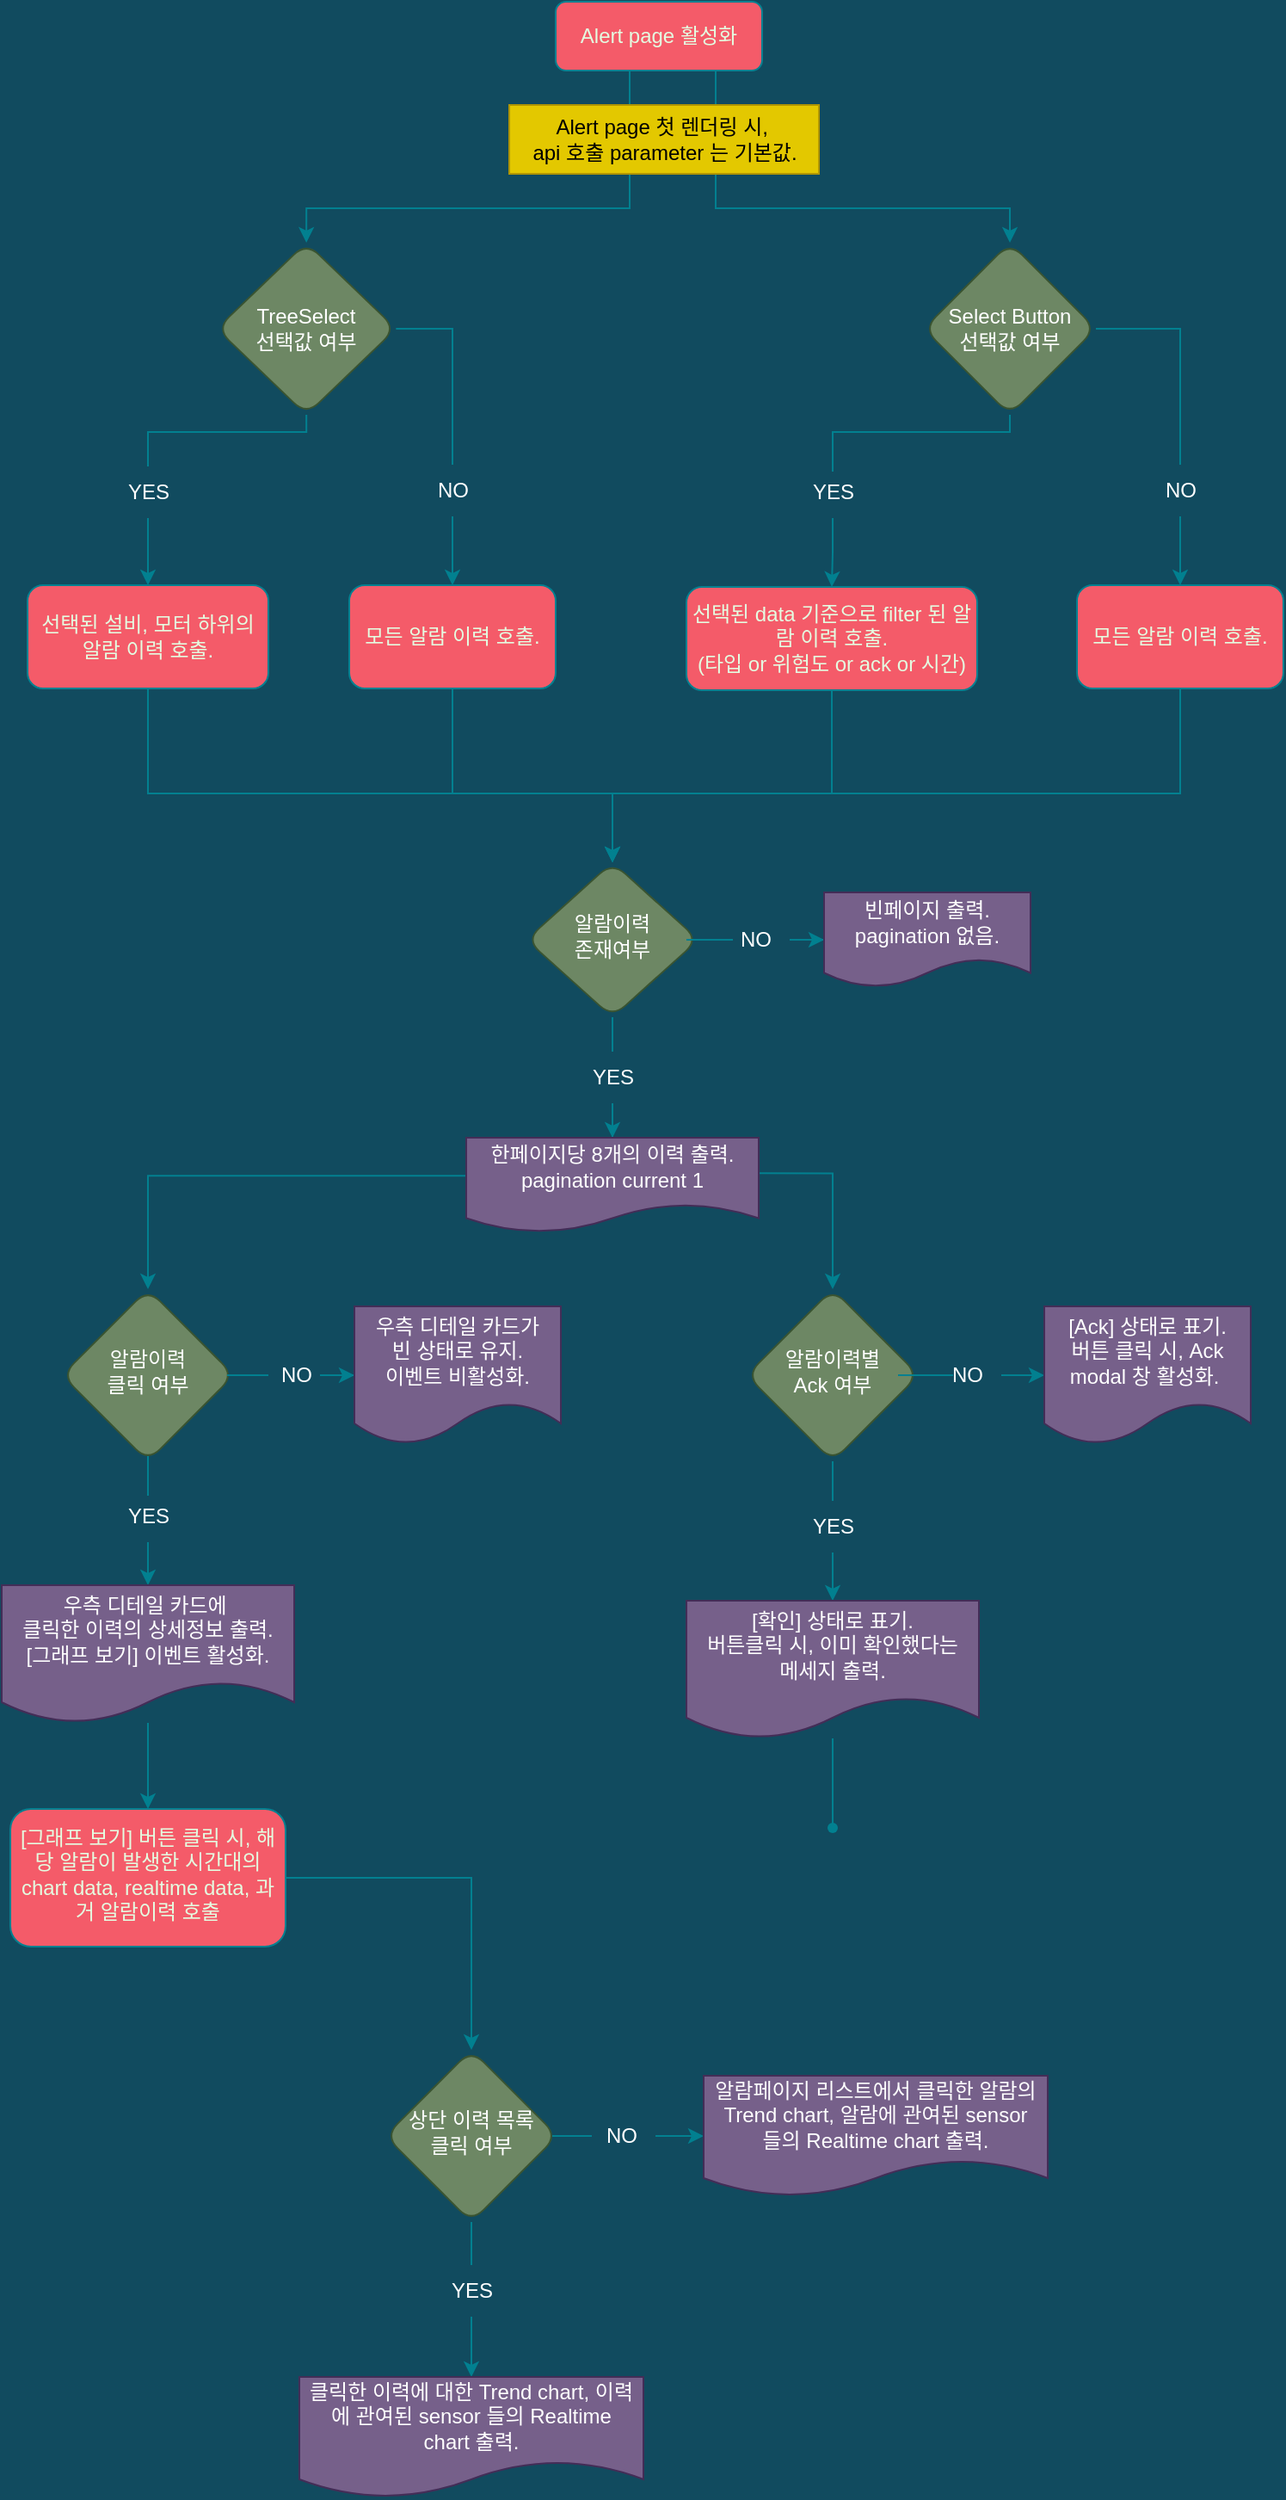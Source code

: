 <mxfile version="20.6.0" type="github">
  <diagram id="C5RBs43oDa-KdzZeNtuy" name="Page-1">
    <mxGraphModel dx="2858" dy="1134" grid="1" gridSize="10" guides="1" tooltips="1" connect="1" arrows="1" fold="1" page="1" pageScale="1" pageWidth="827" pageHeight="1169" background="#114B5F" math="0" shadow="0">
      <root>
        <mxCell id="WIyWlLk6GJQsqaUBKTNV-0" />
        <mxCell id="WIyWlLk6GJQsqaUBKTNV-1" parent="WIyWlLk6GJQsqaUBKTNV-0" />
        <mxCell id="7zjRcnEj8naGAS1KM2nz-27" style="edgeStyle=orthogonalEdgeStyle;rounded=0;orthogonalLoop=1;jettySize=auto;html=1;exitX=0.75;exitY=1;exitDx=0;exitDy=0;entryX=0.5;entryY=0;entryDx=0;entryDy=0;strokeColor=#028090;fontColor=#FFFFFF;endArrow=classic;endFill=1;fillColor=#F45B69;" edge="1" parent="WIyWlLk6GJQsqaUBKTNV-1" source="WIyWlLk6GJQsqaUBKTNV-3" target="7zjRcnEj8naGAS1KM2nz-22">
          <mxGeometry relative="1" as="geometry">
            <Array as="points">
              <mxPoint x="-380" y="60" />
              <mxPoint x="-380" y="140" />
              <mxPoint x="-209" y="140" />
            </Array>
          </mxGeometry>
        </mxCell>
        <mxCell id="7zjRcnEj8naGAS1KM2nz-28" style="edgeStyle=orthogonalEdgeStyle;rounded=0;orthogonalLoop=1;jettySize=auto;html=1;exitX=0.25;exitY=1;exitDx=0;exitDy=0;entryX=0.5;entryY=0;entryDx=0;entryDy=0;strokeColor=#028090;fontColor=#FFFFFF;endArrow=classic;endFill=1;fillColor=#F45B69;" edge="1" parent="WIyWlLk6GJQsqaUBKTNV-1" source="WIyWlLk6GJQsqaUBKTNV-3" target="7zjRcnEj8naGAS1KM2nz-4">
          <mxGeometry relative="1" as="geometry">
            <Array as="points">
              <mxPoint x="-443" y="50" />
              <mxPoint x="-430" y="50" />
              <mxPoint x="-430" y="140" />
              <mxPoint x="-618" y="140" />
            </Array>
          </mxGeometry>
        </mxCell>
        <mxCell id="WIyWlLk6GJQsqaUBKTNV-3" value="Alert page 활성화" style="rounded=1;whiteSpace=wrap;html=1;fontSize=12;glass=0;strokeWidth=1;shadow=0;fillColor=#F45B69;strokeColor=#028090;fontColor=#E4FDE1;" parent="WIyWlLk6GJQsqaUBKTNV-1" vertex="1">
          <mxGeometry x="-473" y="20" width="120" height="40" as="geometry" />
        </mxCell>
        <mxCell id="7zjRcnEj8naGAS1KM2nz-73" value="" style="edgeStyle=orthogonalEdgeStyle;rounded=0;orthogonalLoop=1;jettySize=auto;html=1;strokeColor=#028090;fontColor=#FFFFFF;endArrow=classic;endFill=1;fillColor=#F45B69;startArrow=none;" edge="1" parent="WIyWlLk6GJQsqaUBKTNV-1" source="7zjRcnEj8naGAS1KM2nz-74" target="7zjRcnEj8naGAS1KM2nz-72">
          <mxGeometry relative="1" as="geometry" />
        </mxCell>
        <mxCell id="7zjRcnEj8naGAS1KM2nz-77" value="" style="edgeStyle=orthogonalEdgeStyle;rounded=0;orthogonalLoop=1;jettySize=auto;html=1;strokeColor=#028090;fontColor=#FFFFFF;endArrow=classic;endFill=1;fillColor=#F45B69;startArrow=none;" edge="1" parent="WIyWlLk6GJQsqaUBKTNV-1" source="7zjRcnEj8naGAS1KM2nz-78" target="7zjRcnEj8naGAS1KM2nz-76">
          <mxGeometry relative="1" as="geometry" />
        </mxCell>
        <mxCell id="WIyWlLk6GJQsqaUBKTNV-6" value="알람이력&lt;br&gt;존재여부" style="rhombus;whiteSpace=wrap;html=1;shadow=0;fontFamily=Helvetica;fontSize=12;align=center;strokeWidth=1;spacing=6;spacingTop=-4;fillColor=#6d8764;strokeColor=#3A5431;fontColor=#ffffff;rounded=1;" parent="WIyWlLk6GJQsqaUBKTNV-1" vertex="1">
          <mxGeometry x="-490" y="520" width="100" height="90" as="geometry" />
        </mxCell>
        <mxCell id="7zjRcnEj8naGAS1KM2nz-63" value="" style="edgeStyle=orthogonalEdgeStyle;rounded=0;orthogonalLoop=1;jettySize=auto;html=1;strokeColor=#028090;fontColor=#FFFFFF;endArrow=classic;endFill=1;fillColor=#F45B69;exitX=0.998;exitY=0.376;exitDx=0;exitDy=0;exitPerimeter=0;" edge="1" parent="WIyWlLk6GJQsqaUBKTNV-1" source="7zjRcnEj8naGAS1KM2nz-76" target="7zjRcnEj8naGAS1KM2nz-62">
          <mxGeometry relative="1" as="geometry">
            <mxPoint x="-440" y="724" as="sourcePoint" />
          </mxGeometry>
        </mxCell>
        <mxCell id="7zjRcnEj8naGAS1KM2nz-10" value="" style="edgeStyle=orthogonalEdgeStyle;rounded=0;orthogonalLoop=1;jettySize=auto;html=1;strokeColor=#028090;fontColor=#FFFFFF;fillColor=#F45B69;entryX=0.5;entryY=0;entryDx=0;entryDy=0;exitX=0.5;exitY=1;exitDx=0;exitDy=0;startArrow=none;" edge="1" parent="WIyWlLk6GJQsqaUBKTNV-1" source="7zjRcnEj8naGAS1KM2nz-11" target="7zjRcnEj8naGAS1KM2nz-9">
          <mxGeometry relative="1" as="geometry">
            <mxPoint x="-396" y="647.0" as="targetPoint" />
          </mxGeometry>
        </mxCell>
        <mxCell id="7zjRcnEj8naGAS1KM2nz-4" value="TreeSelect&lt;br&gt;선택값 여부" style="rhombus;whiteSpace=wrap;html=1;fillColor=#6d8764;strokeColor=#3A5431;fontColor=#ffffff;rounded=1;glass=0;strokeWidth=1;shadow=0;aspect=fixed;" vertex="1" parent="WIyWlLk6GJQsqaUBKTNV-1">
          <mxGeometry x="-670" y="160" width="104.17" height="100" as="geometry" />
        </mxCell>
        <mxCell id="7zjRcnEj8naGAS1KM2nz-55" style="edgeStyle=orthogonalEdgeStyle;rounded=0;orthogonalLoop=1;jettySize=auto;html=1;exitX=0.5;exitY=1;exitDx=0;exitDy=0;strokeColor=#028090;fontColor=#FFFFFF;endArrow=classic;endFill=1;fillColor=#F45B69;" edge="1" parent="WIyWlLk6GJQsqaUBKTNV-1" source="7zjRcnEj8naGAS1KM2nz-6" target="WIyWlLk6GJQsqaUBKTNV-6">
          <mxGeometry relative="1" as="geometry">
            <Array as="points">
              <mxPoint x="-533" y="480" />
              <mxPoint x="-440" y="480" />
            </Array>
          </mxGeometry>
        </mxCell>
        <mxCell id="7zjRcnEj8naGAS1KM2nz-6" value="모든 알람 이력 호출." style="rounded=1;whiteSpace=wrap;html=1;fillColor=#F45B69;strokeColor=#028090;fontColor=#E4FDE1;glass=0;strokeWidth=1;shadow=0;" vertex="1" parent="WIyWlLk6GJQsqaUBKTNV-1">
          <mxGeometry x="-593" y="359" width="120" height="60" as="geometry" />
        </mxCell>
        <mxCell id="7zjRcnEj8naGAS1KM2nz-49" style="edgeStyle=orthogonalEdgeStyle;rounded=0;orthogonalLoop=1;jettySize=auto;html=1;entryX=0.5;entryY=0;entryDx=0;entryDy=0;strokeColor=#028090;fontColor=#FFFFFF;endArrow=classic;endFill=1;fillColor=#F45B69;" edge="1" parent="WIyWlLk6GJQsqaUBKTNV-1" source="7zjRcnEj8naGAS1KM2nz-9" target="WIyWlLk6GJQsqaUBKTNV-6">
          <mxGeometry relative="1" as="geometry">
            <Array as="points">
              <mxPoint x="-710" y="480" />
              <mxPoint x="-440" y="480" />
            </Array>
          </mxGeometry>
        </mxCell>
        <mxCell id="7zjRcnEj8naGAS1KM2nz-9" value="선택된 설비, 모터 하위의 알람 이력 호출." style="rounded=1;whiteSpace=wrap;html=1;fillColor=#F45B69;strokeColor=#028090;fontColor=#E4FDE1;glass=0;strokeWidth=1;shadow=0;" vertex="1" parent="WIyWlLk6GJQsqaUBKTNV-1">
          <mxGeometry x="-780" y="359" width="140" height="60" as="geometry" />
        </mxCell>
        <mxCell id="7zjRcnEj8naGAS1KM2nz-20" value="" style="edgeStyle=orthogonalEdgeStyle;rounded=0;orthogonalLoop=1;jettySize=auto;html=1;strokeColor=#028090;fontColor=#FFFFFF;fillColor=#F45B69;startArrow=none;" edge="1" parent="WIyWlLk6GJQsqaUBKTNV-1" source="7zjRcnEj8naGAS1KM2nz-24" target="7zjRcnEj8naGAS1KM2nz-23">
          <mxGeometry relative="1" as="geometry" />
        </mxCell>
        <mxCell id="7zjRcnEj8naGAS1KM2nz-21" value="" style="edgeStyle=orthogonalEdgeStyle;rounded=0;orthogonalLoop=1;jettySize=auto;html=1;strokeColor=#028090;fontColor=#FFFFFF;fillColor=#F45B69;entryX=0.5;entryY=0;entryDx=0;entryDy=0;exitX=0.5;exitY=1;exitDx=0;exitDy=0;startArrow=none;" edge="1" parent="WIyWlLk6GJQsqaUBKTNV-1" source="7zjRcnEj8naGAS1KM2nz-26" target="7zjRcnEj8naGAS1KM2nz-25">
          <mxGeometry relative="1" as="geometry">
            <mxPoint x="-396" y="431.0" as="targetPoint" />
          </mxGeometry>
        </mxCell>
        <mxCell id="7zjRcnEj8naGAS1KM2nz-58" style="edgeStyle=orthogonalEdgeStyle;rounded=0;orthogonalLoop=1;jettySize=auto;html=1;exitX=0.5;exitY=1;exitDx=0;exitDy=0;entryX=0.5;entryY=0;entryDx=0;entryDy=0;strokeColor=#028090;fontColor=#FFFFFF;endArrow=classic;endFill=1;fillColor=#F45B69;" edge="1" parent="WIyWlLk6GJQsqaUBKTNV-1" source="7zjRcnEj8naGAS1KM2nz-23" target="WIyWlLk6GJQsqaUBKTNV-6">
          <mxGeometry relative="1" as="geometry">
            <Array as="points">
              <mxPoint x="-110" y="480" />
              <mxPoint x="-440" y="480" />
            </Array>
          </mxGeometry>
        </mxCell>
        <mxCell id="7zjRcnEj8naGAS1KM2nz-23" value="모든 알람 이력 호출." style="rounded=1;whiteSpace=wrap;html=1;fillColor=#F45B69;strokeColor=#028090;fontColor=#E4FDE1;glass=0;strokeWidth=1;shadow=0;" vertex="1" parent="WIyWlLk6GJQsqaUBKTNV-1">
          <mxGeometry x="-170" y="359" width="120" height="60" as="geometry" />
        </mxCell>
        <mxCell id="7zjRcnEj8naGAS1KM2nz-56" style="edgeStyle=orthogonalEdgeStyle;rounded=0;orthogonalLoop=1;jettySize=auto;html=1;exitX=0.5;exitY=1;exitDx=0;exitDy=0;strokeColor=#028090;fontColor=#FFFFFF;endArrow=classic;endFill=1;fillColor=#F45B69;" edge="1" parent="WIyWlLk6GJQsqaUBKTNV-1" source="7zjRcnEj8naGAS1KM2nz-25" target="WIyWlLk6GJQsqaUBKTNV-6">
          <mxGeometry relative="1" as="geometry">
            <Array as="points">
              <mxPoint x="-312" y="480" />
              <mxPoint x="-440" y="480" />
            </Array>
          </mxGeometry>
        </mxCell>
        <mxCell id="7zjRcnEj8naGAS1KM2nz-25" value="선택된 data 기준으로 filter 된 알람 이력 호출.&lt;br&gt;(타입 or 위험도 or ack or 시간)" style="rounded=1;whiteSpace=wrap;html=1;fillColor=#F45B69;strokeColor=#028090;fontColor=#E4FDE1;glass=0;strokeWidth=1;shadow=0;" vertex="1" parent="WIyWlLk6GJQsqaUBKTNV-1">
          <mxGeometry x="-397" y="360" width="169" height="60" as="geometry" />
        </mxCell>
        <mxCell id="7zjRcnEj8naGAS1KM2nz-29" value="Alert page 첫 렌더링 시,&amp;nbsp;&lt;br&gt;api 호출 parameter 는 기본값." style="text;html=1;align=center;verticalAlign=middle;resizable=0;points=[];autosize=1;strokeColor=#B09500;fillColor=#e3c800;fontColor=#000000;" vertex="1" parent="WIyWlLk6GJQsqaUBKTNV-1">
          <mxGeometry x="-500" y="80" width="180" height="40" as="geometry" />
        </mxCell>
        <mxCell id="7zjRcnEj8naGAS1KM2nz-22" value="Select Button&lt;br&gt;선택값 여부" style="rhombus;whiteSpace=wrap;html=1;fillColor=#6d8764;strokeColor=#3A5431;fontColor=#ffffff;rounded=1;glass=0;strokeWidth=1;shadow=0;" vertex="1" parent="WIyWlLk6GJQsqaUBKTNV-1">
          <mxGeometry x="-259" y="160" width="100" height="100" as="geometry" />
        </mxCell>
        <mxCell id="7zjRcnEj8naGAS1KM2nz-11" value="YES" style="text;html=1;align=center;verticalAlign=middle;resizable=0;points=[];autosize=1;strokeColor=none;fillColor=none;fontColor=#FFFFFF;" vertex="1" parent="WIyWlLk6GJQsqaUBKTNV-1">
          <mxGeometry x="-735" y="290" width="50" height="30" as="geometry" />
        </mxCell>
        <mxCell id="7zjRcnEj8naGAS1KM2nz-41" value="" style="edgeStyle=orthogonalEdgeStyle;rounded=0;orthogonalLoop=1;jettySize=auto;html=1;strokeColor=#028090;fontColor=#FFFFFF;fillColor=#F45B69;entryX=0.5;entryY=0;entryDx=0;entryDy=0;exitX=0.5;exitY=1;exitDx=0;exitDy=0;endArrow=none;" edge="1" parent="WIyWlLk6GJQsqaUBKTNV-1" source="7zjRcnEj8naGAS1KM2nz-4" target="7zjRcnEj8naGAS1KM2nz-11">
          <mxGeometry relative="1" as="geometry">
            <mxPoint x="-617.915" y="260" as="sourcePoint" />
            <mxPoint x="-618" y="425" as="targetPoint" />
            <Array as="points">
              <mxPoint x="-618" y="270" />
              <mxPoint x="-710" y="270" />
            </Array>
          </mxGeometry>
        </mxCell>
        <mxCell id="7zjRcnEj8naGAS1KM2nz-43" style="edgeStyle=orthogonalEdgeStyle;rounded=0;orthogonalLoop=1;jettySize=auto;html=1;entryX=0.5;entryY=0;entryDx=0;entryDy=0;strokeColor=#028090;fontColor=#FFFFFF;endArrow=classic;endFill=1;fillColor=#F45B69;" edge="1" parent="WIyWlLk6GJQsqaUBKTNV-1" source="7zjRcnEj8naGAS1KM2nz-8" target="7zjRcnEj8naGAS1KM2nz-6">
          <mxGeometry relative="1" as="geometry" />
        </mxCell>
        <mxCell id="7zjRcnEj8naGAS1KM2nz-8" value="NO" style="text;html=1;align=center;verticalAlign=middle;resizable=0;points=[];autosize=1;strokeColor=none;fillColor=none;fontColor=#FFFFFF;" vertex="1" parent="WIyWlLk6GJQsqaUBKTNV-1">
          <mxGeometry x="-553" y="289" width="40" height="30" as="geometry" />
        </mxCell>
        <mxCell id="7zjRcnEj8naGAS1KM2nz-42" value="" style="edgeStyle=orthogonalEdgeStyle;rounded=0;orthogonalLoop=1;jettySize=auto;html=1;strokeColor=#028090;fontColor=#FFFFFF;fillColor=#F45B69;startArrow=none;exitX=1;exitY=0.5;exitDx=0;exitDy=0;endArrow=none;" edge="1" parent="WIyWlLk6GJQsqaUBKTNV-1" source="7zjRcnEj8naGAS1KM2nz-4" target="7zjRcnEj8naGAS1KM2nz-8">
          <mxGeometry relative="1" as="geometry">
            <mxPoint x="-565.83" y="210" as="sourcePoint" />
            <mxPoint x="-532.979" y="359" as="targetPoint" />
          </mxGeometry>
        </mxCell>
        <mxCell id="7zjRcnEj8naGAS1KM2nz-24" value="NO" style="text;html=1;align=center;verticalAlign=middle;resizable=0;points=[];autosize=1;strokeColor=none;fillColor=none;fontColor=#FFFFFF;" vertex="1" parent="WIyWlLk6GJQsqaUBKTNV-1">
          <mxGeometry x="-130" y="289" width="40" height="30" as="geometry" />
        </mxCell>
        <mxCell id="7zjRcnEj8naGAS1KM2nz-44" value="" style="edgeStyle=orthogonalEdgeStyle;rounded=0;orthogonalLoop=1;jettySize=auto;html=1;strokeColor=#028090;fontColor=#FFFFFF;fillColor=#F45B69;endArrow=none;" edge="1" parent="WIyWlLk6GJQsqaUBKTNV-1" source="7zjRcnEj8naGAS1KM2nz-22" target="7zjRcnEj8naGAS1KM2nz-24">
          <mxGeometry relative="1" as="geometry">
            <mxPoint x="-159" y="210" as="sourcePoint" />
            <mxPoint x="-50" y="285" as="targetPoint" />
          </mxGeometry>
        </mxCell>
        <mxCell id="7zjRcnEj8naGAS1KM2nz-26" value="YES" style="text;html=1;align=center;verticalAlign=middle;resizable=0;points=[];autosize=1;strokeColor=none;fillColor=none;fontColor=#FFFFFF;" vertex="1" parent="WIyWlLk6GJQsqaUBKTNV-1">
          <mxGeometry x="-337" y="290" width="50" height="30" as="geometry" />
        </mxCell>
        <mxCell id="7zjRcnEj8naGAS1KM2nz-45" value="" style="edgeStyle=orthogonalEdgeStyle;rounded=0;orthogonalLoop=1;jettySize=auto;html=1;strokeColor=#028090;fontColor=#FFFFFF;fillColor=#F45B69;entryX=0.5;entryY=0.1;entryDx=0;entryDy=0;exitX=0.5;exitY=1;exitDx=0;exitDy=0;endArrow=none;entryPerimeter=0;" edge="1" parent="WIyWlLk6GJQsqaUBKTNV-1" source="7zjRcnEj8naGAS1KM2nz-22" target="7zjRcnEj8naGAS1KM2nz-26">
          <mxGeometry relative="1" as="geometry">
            <mxPoint x="-293" y="425" as="targetPoint" />
            <mxPoint x="-209" y="260" as="sourcePoint" />
            <Array as="points">
              <mxPoint x="-209" y="270" />
              <mxPoint x="-312" y="270" />
            </Array>
          </mxGeometry>
        </mxCell>
        <mxCell id="7zjRcnEj8naGAS1KM2nz-65" value="" style="edgeStyle=orthogonalEdgeStyle;rounded=0;orthogonalLoop=1;jettySize=auto;html=1;strokeColor=#028090;fontColor=#FFFFFF;endArrow=classic;endFill=1;fillColor=#F45B69;startArrow=none;" edge="1" parent="WIyWlLk6GJQsqaUBKTNV-1" source="7zjRcnEj8naGAS1KM2nz-66" target="7zjRcnEj8naGAS1KM2nz-64">
          <mxGeometry relative="1" as="geometry" />
        </mxCell>
        <mxCell id="7zjRcnEj8naGAS1KM2nz-69" value="" style="edgeStyle=orthogonalEdgeStyle;rounded=0;orthogonalLoop=1;jettySize=auto;html=1;strokeColor=#028090;fontColor=#FFFFFF;endArrow=classic;endFill=1;fillColor=#F45B69;startArrow=none;" edge="1" parent="WIyWlLk6GJQsqaUBKTNV-1" source="7zjRcnEj8naGAS1KM2nz-70" target="7zjRcnEj8naGAS1KM2nz-68">
          <mxGeometry relative="1" as="geometry" />
        </mxCell>
        <mxCell id="7zjRcnEj8naGAS1KM2nz-62" value="알람이력별&lt;br&gt;Ack 여부" style="rhombus;whiteSpace=wrap;html=1;fillColor=#6d8764;strokeColor=#3A5431;fontColor=#ffffff;shadow=0;strokeWidth=1;spacing=6;spacingTop=-4;rounded=1;" vertex="1" parent="WIyWlLk6GJQsqaUBKTNV-1">
          <mxGeometry x="-362" y="768" width="100" height="100" as="geometry" />
        </mxCell>
        <mxCell id="7zjRcnEj8naGAS1KM2nz-83" value="" style="edgeStyle=orthogonalEdgeStyle;rounded=0;orthogonalLoop=1;jettySize=auto;html=1;strokeColor=#028090;fontColor=#FFFFFF;endArrow=none;endFill=0;fillColor=#F45B69;" edge="1" parent="WIyWlLk6GJQsqaUBKTNV-1" source="7zjRcnEj8naGAS1KM2nz-64" target="7zjRcnEj8naGAS1KM2nz-82">
          <mxGeometry relative="1" as="geometry" />
        </mxCell>
        <mxCell id="7zjRcnEj8naGAS1KM2nz-64" value="[확인] 상태로 표기.&lt;br&gt;버튼클릭 시, 이미 확인했다는 메세지 출력." style="shape=document;whiteSpace=wrap;html=1;boundedLbl=1;fillColor=#76608a;strokeColor=#432D57;fontColor=#ffffff;shadow=0;strokeWidth=1;spacing=6;spacingTop=-4;rounded=1;" vertex="1" parent="WIyWlLk6GJQsqaUBKTNV-1">
          <mxGeometry x="-397" y="949" width="170" height="80" as="geometry" />
        </mxCell>
        <mxCell id="7zjRcnEj8naGAS1KM2nz-66" value="YES" style="text;html=1;align=center;verticalAlign=middle;resizable=0;points=[];autosize=1;strokeColor=none;fillColor=none;fontColor=#FFFFFF;" vertex="1" parent="WIyWlLk6GJQsqaUBKTNV-1">
          <mxGeometry x="-337" y="891" width="50" height="30" as="geometry" />
        </mxCell>
        <mxCell id="7zjRcnEj8naGAS1KM2nz-67" value="" style="edgeStyle=orthogonalEdgeStyle;rounded=0;orthogonalLoop=1;jettySize=auto;html=1;strokeColor=#028090;fontColor=#FFFFFF;endArrow=none;endFill=1;fillColor=#F45B69;" edge="1" parent="WIyWlLk6GJQsqaUBKTNV-1" source="7zjRcnEj8naGAS1KM2nz-62" target="7zjRcnEj8naGAS1KM2nz-66">
          <mxGeometry relative="1" as="geometry">
            <mxPoint x="-312" y="868" as="sourcePoint" />
            <mxPoint x="-312" y="958" as="targetPoint" />
          </mxGeometry>
        </mxCell>
        <mxCell id="7zjRcnEj8naGAS1KM2nz-68" value="[Ack] 상태로 표기.&lt;br&gt;버튼 클릭 시, Ack modal 창 활성화.&amp;nbsp;" style="shape=document;whiteSpace=wrap;html=1;boundedLbl=1;fillColor=#76608a;strokeColor=#432D57;fontColor=#ffffff;shadow=0;strokeWidth=1;spacing=6;spacingTop=-4;rounded=1;" vertex="1" parent="WIyWlLk6GJQsqaUBKTNV-1">
          <mxGeometry x="-189" y="778" width="120" height="80" as="geometry" />
        </mxCell>
        <mxCell id="7zjRcnEj8naGAS1KM2nz-70" value="NO" style="text;html=1;align=center;verticalAlign=middle;resizable=0;points=[];autosize=1;strokeColor=none;fillColor=none;fontColor=#FFFFFF;" vertex="1" parent="WIyWlLk6GJQsqaUBKTNV-1">
          <mxGeometry x="-254" y="803" width="40" height="30" as="geometry" />
        </mxCell>
        <mxCell id="7zjRcnEj8naGAS1KM2nz-71" value="" style="edgeStyle=orthogonalEdgeStyle;rounded=0;orthogonalLoop=1;jettySize=auto;html=1;strokeColor=#028090;fontColor=#FFFFFF;endArrow=none;endFill=1;fillColor=#F45B69;" edge="1" parent="WIyWlLk6GJQsqaUBKTNV-1" source="7zjRcnEj8naGAS1KM2nz-62" target="7zjRcnEj8naGAS1KM2nz-70">
          <mxGeometry relative="1" as="geometry">
            <mxPoint x="-262" y="818" as="sourcePoint" />
            <mxPoint x="-192" y="818" as="targetPoint" />
          </mxGeometry>
        </mxCell>
        <mxCell id="7zjRcnEj8naGAS1KM2nz-72" value="빈페이지 출력.&lt;br&gt;pagination 없음." style="shape=document;whiteSpace=wrap;html=1;boundedLbl=1;fillColor=#76608a;strokeColor=#432D57;fontColor=#ffffff;shadow=0;strokeWidth=1;spacing=6;spacingTop=-4;rounded=1;" vertex="1" parent="WIyWlLk6GJQsqaUBKTNV-1">
          <mxGeometry x="-317" y="537.5" width="120" height="55" as="geometry" />
        </mxCell>
        <mxCell id="7zjRcnEj8naGAS1KM2nz-74" value="NO" style="text;html=1;align=center;verticalAlign=middle;resizable=0;points=[];autosize=1;strokeColor=none;fillColor=none;fontColor=#FFFFFF;" vertex="1" parent="WIyWlLk6GJQsqaUBKTNV-1">
          <mxGeometry x="-377" y="550" width="40" height="30" as="geometry" />
        </mxCell>
        <mxCell id="7zjRcnEj8naGAS1KM2nz-75" value="" style="edgeStyle=orthogonalEdgeStyle;rounded=0;orthogonalLoop=1;jettySize=auto;html=1;strokeColor=#028090;fontColor=#FFFFFF;endArrow=none;endFill=1;fillColor=#F45B69;" edge="1" parent="WIyWlLk6GJQsqaUBKTNV-1" source="WIyWlLk6GJQsqaUBKTNV-6" target="7zjRcnEj8naGAS1KM2nz-74">
          <mxGeometry relative="1" as="geometry">
            <mxPoint x="-390" y="565" as="sourcePoint" />
            <mxPoint x="-317" y="565" as="targetPoint" />
          </mxGeometry>
        </mxCell>
        <mxCell id="7zjRcnEj8naGAS1KM2nz-87" value="" style="edgeStyle=orthogonalEdgeStyle;rounded=0;orthogonalLoop=1;jettySize=auto;html=1;strokeColor=#028090;fontColor=#FFFFFF;endArrow=classic;endFill=1;fillColor=#F45B69;exitX=0.008;exitY=0.402;exitDx=0;exitDy=0;exitPerimeter=0;" edge="1" parent="WIyWlLk6GJQsqaUBKTNV-1" source="7zjRcnEj8naGAS1KM2nz-76" target="7zjRcnEj8naGAS1KM2nz-86">
          <mxGeometry relative="1" as="geometry" />
        </mxCell>
        <mxCell id="7zjRcnEj8naGAS1KM2nz-76" value="한페이지당 8개의 이력 출력.&lt;br&gt;pagination current 1" style="shape=document;whiteSpace=wrap;html=1;boundedLbl=1;fillColor=#76608a;strokeColor=#432D57;fontColor=#ffffff;shadow=0;strokeWidth=1;spacing=6;spacingTop=-4;rounded=1;" vertex="1" parent="WIyWlLk6GJQsqaUBKTNV-1">
          <mxGeometry x="-525" y="680" width="170" height="55" as="geometry" />
        </mxCell>
        <mxCell id="7zjRcnEj8naGAS1KM2nz-78" value="YES" style="text;html=1;align=center;verticalAlign=middle;resizable=0;points=[];autosize=1;strokeColor=none;fillColor=none;fontColor=#FFFFFF;" vertex="1" parent="WIyWlLk6GJQsqaUBKTNV-1">
          <mxGeometry x="-465" y="630" width="50" height="30" as="geometry" />
        </mxCell>
        <mxCell id="7zjRcnEj8naGAS1KM2nz-79" value="" style="edgeStyle=orthogonalEdgeStyle;rounded=0;orthogonalLoop=1;jettySize=auto;html=1;strokeColor=#028090;fontColor=#FFFFFF;endArrow=none;endFill=1;fillColor=#F45B69;" edge="1" parent="WIyWlLk6GJQsqaUBKTNV-1" source="WIyWlLk6GJQsqaUBKTNV-6" target="7zjRcnEj8naGAS1KM2nz-78">
          <mxGeometry relative="1" as="geometry">
            <mxPoint x="-440" y="610" as="sourcePoint" />
            <mxPoint x="-440" y="680" as="targetPoint" />
          </mxGeometry>
        </mxCell>
        <mxCell id="7zjRcnEj8naGAS1KM2nz-82" value="" style="shape=waypoint;sketch=0;size=6;pointerEvents=1;points=[];fillColor=#F45B69;resizable=0;rotatable=0;perimeter=centerPerimeter;snapToPoint=1;strokeColor=#028090;fontColor=#E4FDE1;shadow=0;strokeWidth=1;spacing=6;spacingTop=-4;rounded=1;" vertex="1" parent="WIyWlLk6GJQsqaUBKTNV-1">
          <mxGeometry x="-332" y="1061" width="40" height="40" as="geometry" />
        </mxCell>
        <mxCell id="7zjRcnEj8naGAS1KM2nz-89" value="" style="edgeStyle=orthogonalEdgeStyle;rounded=0;orthogonalLoop=1;jettySize=auto;html=1;strokeColor=#028090;fontColor=#FFFFFF;endArrow=classic;endFill=1;fillColor=#F45B69;startArrow=none;" edge="1" parent="WIyWlLk6GJQsqaUBKTNV-1" source="7zjRcnEj8naGAS1KM2nz-90" target="7zjRcnEj8naGAS1KM2nz-88">
          <mxGeometry relative="1" as="geometry" />
        </mxCell>
        <mxCell id="7zjRcnEj8naGAS1KM2nz-93" value="" style="edgeStyle=orthogonalEdgeStyle;rounded=0;orthogonalLoop=1;jettySize=auto;html=1;strokeColor=#028090;fontColor=#FFFFFF;endArrow=classic;endFill=1;fillColor=#F45B69;startArrow=none;" edge="1" parent="WIyWlLk6GJQsqaUBKTNV-1" source="7zjRcnEj8naGAS1KM2nz-94" target="7zjRcnEj8naGAS1KM2nz-92">
          <mxGeometry relative="1" as="geometry" />
        </mxCell>
        <mxCell id="7zjRcnEj8naGAS1KM2nz-86" value="알람이력&lt;br&gt;클릭 여부" style="rhombus;whiteSpace=wrap;html=1;fillColor=#6d8764;strokeColor=#3A5431;fontColor=#ffffff;shadow=0;strokeWidth=1;spacing=6;spacingTop=-4;rounded=1;" vertex="1" parent="WIyWlLk6GJQsqaUBKTNV-1">
          <mxGeometry x="-760" y="768" width="100" height="100" as="geometry" />
        </mxCell>
        <mxCell id="7zjRcnEj8naGAS1KM2nz-88" value="우측 디테일 카드가&lt;br&gt;빈 상태로 유지.&lt;br&gt;이벤트 비활성화." style="shape=document;whiteSpace=wrap;html=1;boundedLbl=1;fillColor=#76608a;strokeColor=#432D57;fontColor=#ffffff;shadow=0;strokeWidth=1;spacing=6;spacingTop=-4;rounded=1;" vertex="1" parent="WIyWlLk6GJQsqaUBKTNV-1">
          <mxGeometry x="-590" y="778" width="120" height="80" as="geometry" />
        </mxCell>
        <mxCell id="7zjRcnEj8naGAS1KM2nz-90" value="NO" style="text;html=1;align=center;verticalAlign=middle;resizable=0;points=[];autosize=1;strokeColor=none;fillColor=none;fontColor=#FFFFFF;" vertex="1" parent="WIyWlLk6GJQsqaUBKTNV-1">
          <mxGeometry x="-644" y="803" width="40" height="30" as="geometry" />
        </mxCell>
        <mxCell id="7zjRcnEj8naGAS1KM2nz-91" value="" style="edgeStyle=orthogonalEdgeStyle;rounded=0;orthogonalLoop=1;jettySize=auto;html=1;strokeColor=#028090;fontColor=#FFFFFF;endArrow=none;endFill=1;fillColor=#F45B69;" edge="1" parent="WIyWlLk6GJQsqaUBKTNV-1" source="7zjRcnEj8naGAS1KM2nz-86" target="7zjRcnEj8naGAS1KM2nz-90">
          <mxGeometry relative="1" as="geometry">
            <mxPoint x="-660" y="818" as="sourcePoint" />
            <mxPoint x="-590" y="818" as="targetPoint" />
          </mxGeometry>
        </mxCell>
        <mxCell id="7zjRcnEj8naGAS1KM2nz-97" value="" style="edgeStyle=orthogonalEdgeStyle;rounded=0;orthogonalLoop=1;jettySize=auto;html=1;strokeColor=#028090;fontColor=#FFFFFF;endArrow=classic;endFill=1;fillColor=#F45B69;" edge="1" parent="WIyWlLk6GJQsqaUBKTNV-1" source="7zjRcnEj8naGAS1KM2nz-92" target="7zjRcnEj8naGAS1KM2nz-96">
          <mxGeometry relative="1" as="geometry" />
        </mxCell>
        <mxCell id="7zjRcnEj8naGAS1KM2nz-92" value="우측 디테일 카드에&amp;nbsp;&lt;br&gt;클릭한 이력의 상세정보 출력.&lt;br&gt;[그래프 보기] 이벤트 활성화." style="shape=document;whiteSpace=wrap;html=1;boundedLbl=1;fillColor=#76608a;strokeColor=#432D57;fontColor=#ffffff;shadow=0;strokeWidth=1;spacing=6;spacingTop=-4;rounded=1;" vertex="1" parent="WIyWlLk6GJQsqaUBKTNV-1">
          <mxGeometry x="-795" y="940" width="170" height="80" as="geometry" />
        </mxCell>
        <mxCell id="7zjRcnEj8naGAS1KM2nz-94" value="YES" style="text;html=1;align=center;verticalAlign=middle;resizable=0;points=[];autosize=1;strokeColor=none;fillColor=none;fontColor=#FFFFFF;" vertex="1" parent="WIyWlLk6GJQsqaUBKTNV-1">
          <mxGeometry x="-735" y="885" width="50" height="30" as="geometry" />
        </mxCell>
        <mxCell id="7zjRcnEj8naGAS1KM2nz-95" value="" style="edgeStyle=orthogonalEdgeStyle;rounded=0;orthogonalLoop=1;jettySize=auto;html=1;strokeColor=#028090;fontColor=#FFFFFF;endArrow=none;endFill=1;fillColor=#F45B69;" edge="1" parent="WIyWlLk6GJQsqaUBKTNV-1" source="7zjRcnEj8naGAS1KM2nz-86" target="7zjRcnEj8naGAS1KM2nz-94">
          <mxGeometry relative="1" as="geometry">
            <mxPoint x="-710" y="868" as="sourcePoint" />
            <mxPoint x="-710" y="921" as="targetPoint" />
          </mxGeometry>
        </mxCell>
        <mxCell id="7zjRcnEj8naGAS1KM2nz-100" value="" style="edgeStyle=orthogonalEdgeStyle;rounded=0;orthogonalLoop=1;jettySize=auto;html=1;strokeColor=#028090;fontColor=#FFFFFF;endArrow=classic;endFill=1;fillColor=#F45B69;" edge="1" parent="WIyWlLk6GJQsqaUBKTNV-1" source="7zjRcnEj8naGAS1KM2nz-96" target="7zjRcnEj8naGAS1KM2nz-99">
          <mxGeometry relative="1" as="geometry" />
        </mxCell>
        <mxCell id="7zjRcnEj8naGAS1KM2nz-96" value="[그래프 보기] 버튼 클릭 시, 해당 알람이 발생한 시간대의 chart data, realtime data, 과거 알람이력 호출" style="whiteSpace=wrap;html=1;fillColor=#F45B69;strokeColor=#028090;fontColor=#E4FDE1;shadow=0;strokeWidth=1;spacing=6;spacingTop=-4;rounded=1;" vertex="1" parent="WIyWlLk6GJQsqaUBKTNV-1">
          <mxGeometry x="-790" y="1070" width="160" height="80" as="geometry" />
        </mxCell>
        <mxCell id="7zjRcnEj8naGAS1KM2nz-102" value="" style="edgeStyle=orthogonalEdgeStyle;rounded=0;orthogonalLoop=1;jettySize=auto;html=1;strokeColor=#028090;fontColor=#FFFFFF;endArrow=classic;endFill=1;fillColor=#F45B69;startArrow=none;" edge="1" parent="WIyWlLk6GJQsqaUBKTNV-1" source="7zjRcnEj8naGAS1KM2nz-103" target="7zjRcnEj8naGAS1KM2nz-101">
          <mxGeometry relative="1" as="geometry" />
        </mxCell>
        <mxCell id="7zjRcnEj8naGAS1KM2nz-106" value="" style="edgeStyle=orthogonalEdgeStyle;rounded=0;orthogonalLoop=1;jettySize=auto;html=1;strokeColor=#028090;fontColor=#FFFFFF;endArrow=classic;endFill=1;fillColor=#F45B69;startArrow=none;" edge="1" parent="WIyWlLk6GJQsqaUBKTNV-1" source="7zjRcnEj8naGAS1KM2nz-107" target="7zjRcnEj8naGAS1KM2nz-105">
          <mxGeometry relative="1" as="geometry" />
        </mxCell>
        <mxCell id="7zjRcnEj8naGAS1KM2nz-99" value="상단 이력 목록&lt;br&gt;클릭 여부" style="rhombus;whiteSpace=wrap;html=1;fillColor=#6d8764;strokeColor=#3A5431;fontColor=#ffffff;shadow=0;strokeWidth=1;spacing=6;spacingTop=-4;rounded=1;" vertex="1" parent="WIyWlLk6GJQsqaUBKTNV-1">
          <mxGeometry x="-572" y="1210" width="100" height="100" as="geometry" />
        </mxCell>
        <mxCell id="7zjRcnEj8naGAS1KM2nz-101" value="알람페이지 리스트에서 클릭한 알람의 Trend chart, 알람에 관여된 sensor 들의 Realtime chart 출력." style="shape=document;whiteSpace=wrap;html=1;boundedLbl=1;fillColor=#76608a;strokeColor=#432D57;fontColor=#ffffff;shadow=0;strokeWidth=1;spacing=6;spacingTop=-4;rounded=1;" vertex="1" parent="WIyWlLk6GJQsqaUBKTNV-1">
          <mxGeometry x="-387" y="1225" width="200" height="70" as="geometry" />
        </mxCell>
        <mxCell id="7zjRcnEj8naGAS1KM2nz-103" value="NO" style="text;html=1;align=center;verticalAlign=middle;resizable=0;points=[];autosize=1;strokeColor=none;fillColor=none;fontColor=#FFFFFF;" vertex="1" parent="WIyWlLk6GJQsqaUBKTNV-1">
          <mxGeometry x="-455" y="1245" width="40" height="30" as="geometry" />
        </mxCell>
        <mxCell id="7zjRcnEj8naGAS1KM2nz-104" value="" style="edgeStyle=orthogonalEdgeStyle;rounded=0;orthogonalLoop=1;jettySize=auto;html=1;strokeColor=#028090;fontColor=#FFFFFF;endArrow=none;endFill=1;fillColor=#F45B69;" edge="1" parent="WIyWlLk6GJQsqaUBKTNV-1" source="7zjRcnEj8naGAS1KM2nz-99" target="7zjRcnEj8naGAS1KM2nz-103">
          <mxGeometry relative="1" as="geometry">
            <mxPoint x="-472" y="1260" as="sourcePoint" />
            <mxPoint x="-402" y="1260" as="targetPoint" />
          </mxGeometry>
        </mxCell>
        <mxCell id="7zjRcnEj8naGAS1KM2nz-105" value="클릭한 이력에 대한 Trend chart, 이력에 관여된 sensor 들의 Realtime chart 출력." style="shape=document;whiteSpace=wrap;html=1;boundedLbl=1;fillColor=#76608a;strokeColor=#432D57;fontColor=#ffffff;shadow=0;strokeWidth=1;spacing=6;spacingTop=-4;rounded=1;" vertex="1" parent="WIyWlLk6GJQsqaUBKTNV-1">
          <mxGeometry x="-622" y="1400" width="200" height="70" as="geometry" />
        </mxCell>
        <mxCell id="7zjRcnEj8naGAS1KM2nz-107" value="YES" style="text;html=1;align=center;verticalAlign=middle;resizable=0;points=[];autosize=1;strokeColor=none;fillColor=none;fontColor=#FFFFFF;" vertex="1" parent="WIyWlLk6GJQsqaUBKTNV-1">
          <mxGeometry x="-547" y="1335" width="50" height="30" as="geometry" />
        </mxCell>
        <mxCell id="7zjRcnEj8naGAS1KM2nz-108" value="" style="edgeStyle=orthogonalEdgeStyle;rounded=0;orthogonalLoop=1;jettySize=auto;html=1;strokeColor=#028090;fontColor=#FFFFFF;endArrow=none;endFill=1;fillColor=#F45B69;" edge="1" parent="WIyWlLk6GJQsqaUBKTNV-1" source="7zjRcnEj8naGAS1KM2nz-99" target="7zjRcnEj8naGAS1KM2nz-107">
          <mxGeometry relative="1" as="geometry">
            <mxPoint x="-522" y="1310" as="sourcePoint" />
            <mxPoint x="-522" y="1400" as="targetPoint" />
          </mxGeometry>
        </mxCell>
      </root>
    </mxGraphModel>
  </diagram>
</mxfile>
